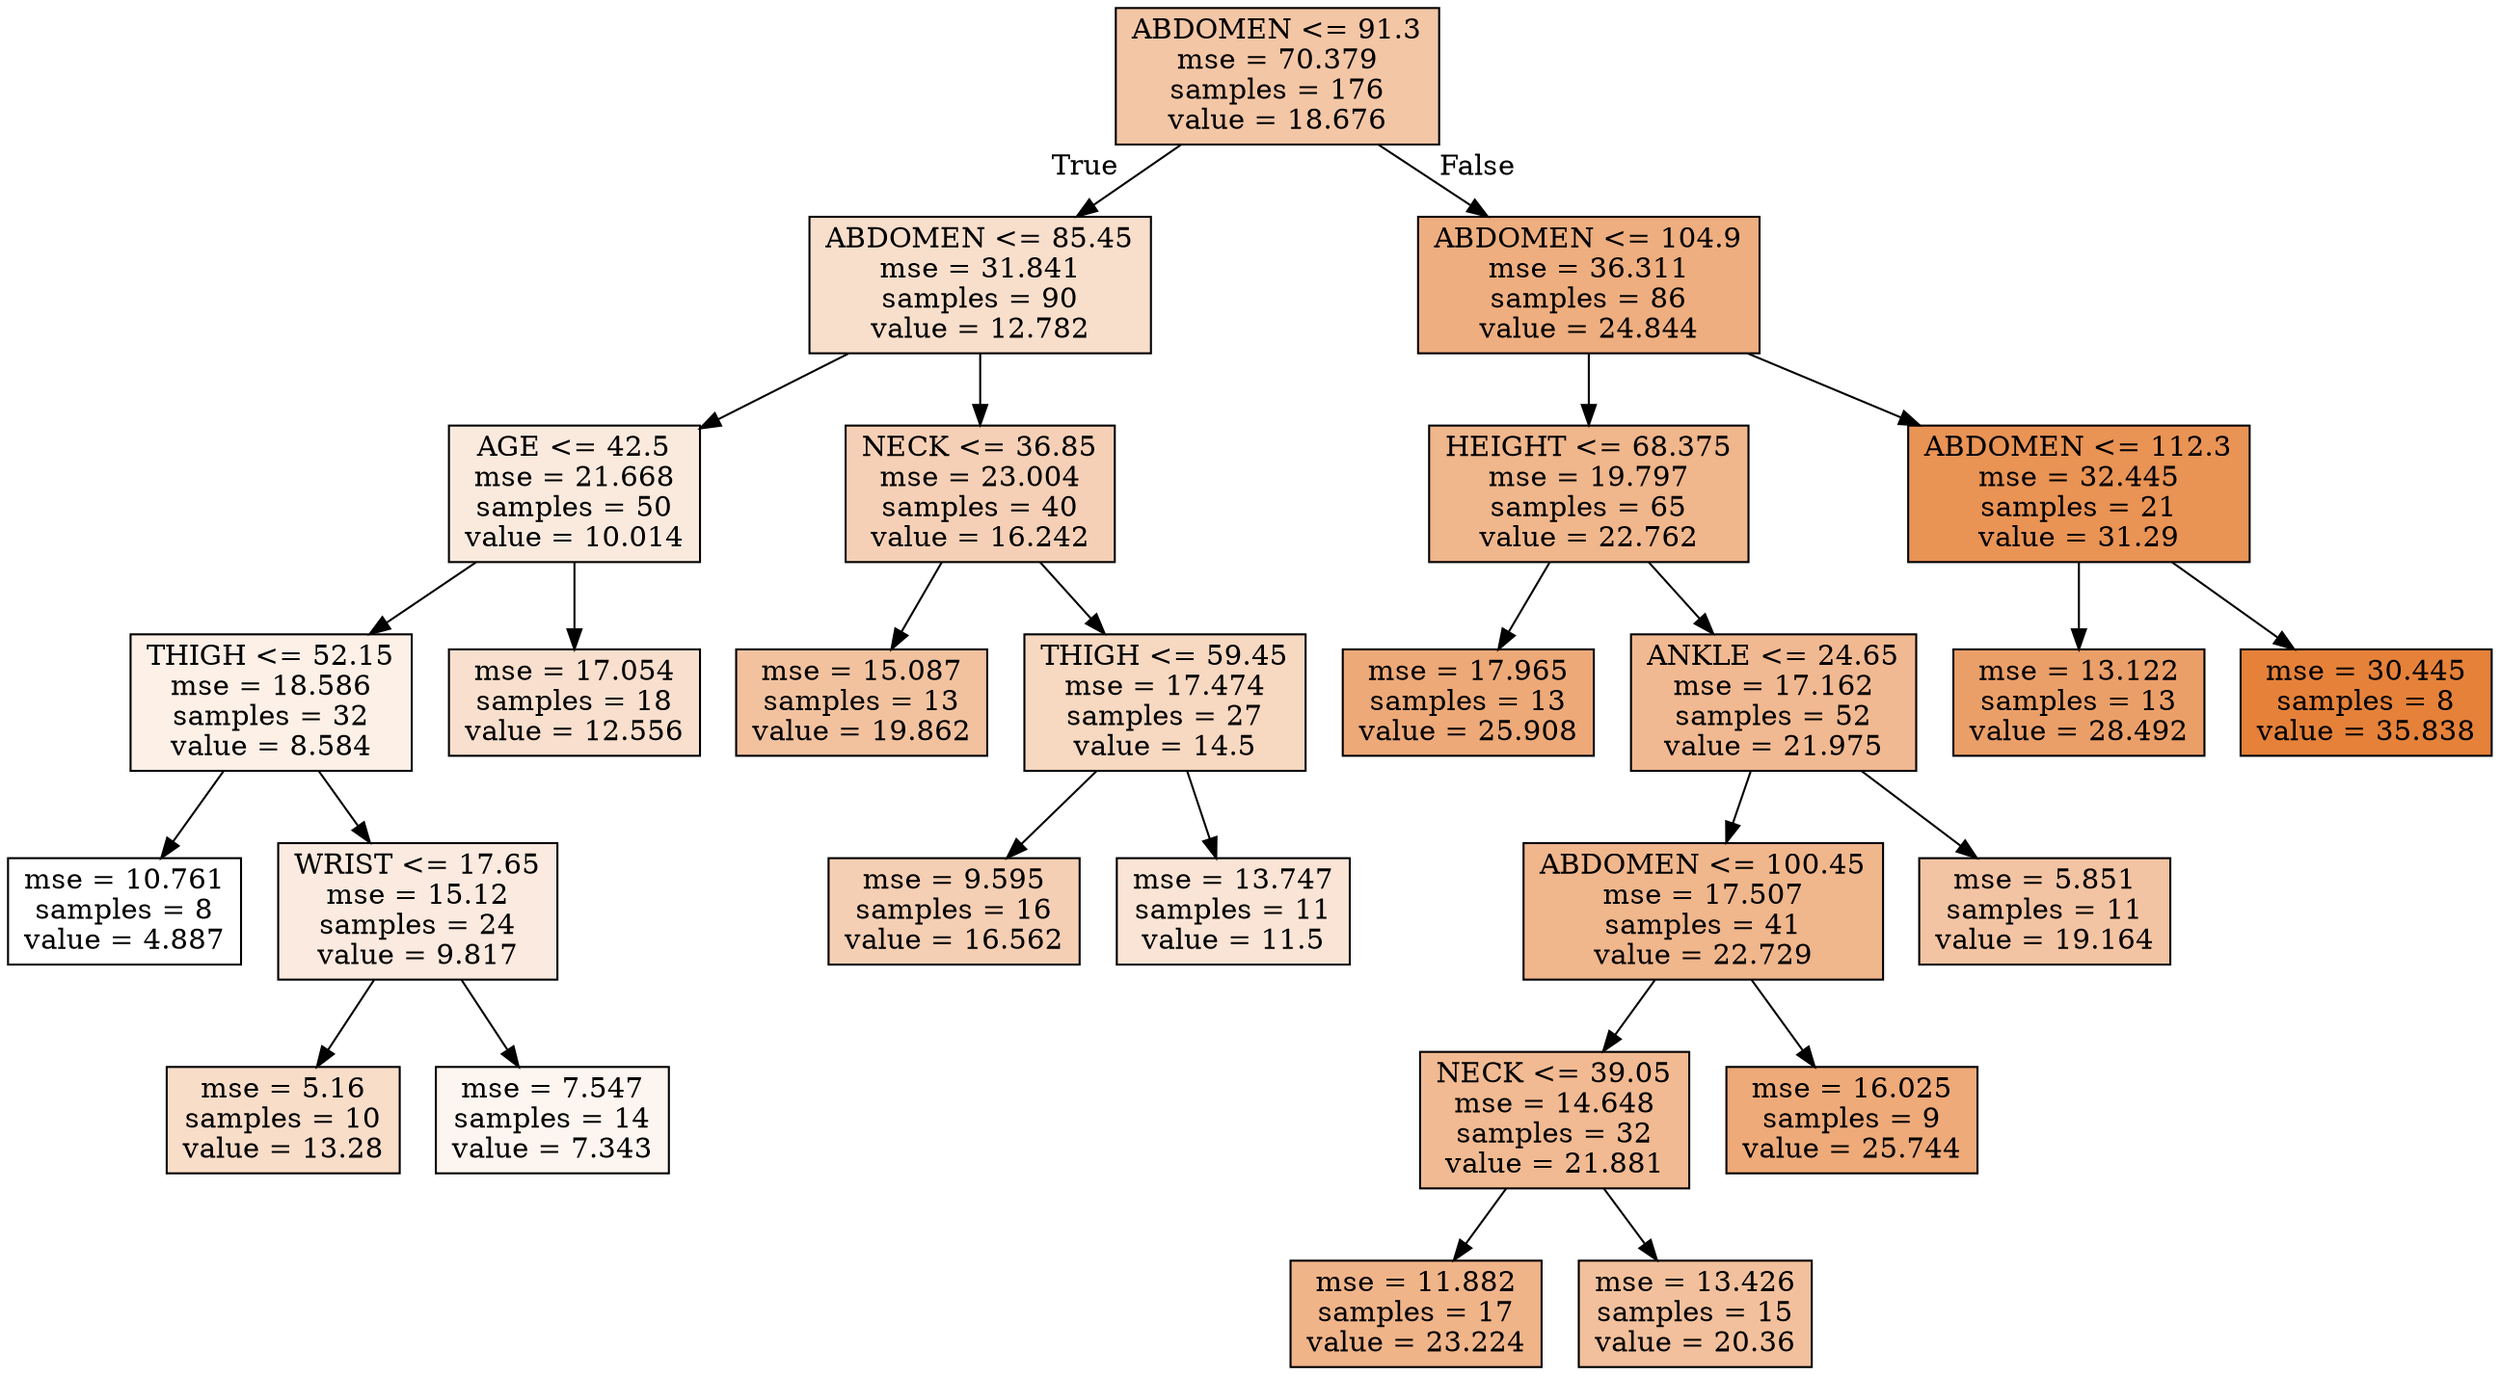 digraph Tree {
node [shape=box, style="filled", color="black"] ;
0 [label="ABDOMEN <= 91.3\nmse = 70.379\nsamples = 176\nvalue = 18.676", fillcolor="#e5813972"] ;
1 [label="ABDOMEN <= 85.45\nmse = 31.841\nsamples = 90\nvalue = 12.782", fillcolor="#e5813941"] ;
0 -> 1 [labeldistance=2.5, labelangle=45, headlabel="True"] ;
2 [label="AGE <= 42.5\nmse = 21.668\nsamples = 50\nvalue = 10.014", fillcolor="#e581392a"] ;
1 -> 2 ;
3 [label="THIGH <= 52.15\nmse = 18.586\nsamples = 32\nvalue = 8.584", fillcolor="#e581391e"] ;
2 -> 3 ;
4 [label="mse = 10.761\nsamples = 8\nvalue = 4.887", fillcolor="#e5813900"] ;
3 -> 4 ;
5 [label="WRIST <= 17.65\nmse = 15.12\nsamples = 24\nvalue = 9.817", fillcolor="#e5813929"] ;
3 -> 5 ;
6 [label="mse = 5.16\nsamples = 10\nvalue = 13.28", fillcolor="#e5813945"] ;
5 -> 6 ;
7 [label="mse = 7.547\nsamples = 14\nvalue = 7.343", fillcolor="#e5813914"] ;
5 -> 7 ;
8 [label="mse = 17.054\nsamples = 18\nvalue = 12.556", fillcolor="#e581393f"] ;
2 -> 8 ;
9 [label="NECK <= 36.85\nmse = 23.004\nsamples = 40\nvalue = 16.242", fillcolor="#e581395e"] ;
1 -> 9 ;
10 [label="mse = 15.087\nsamples = 13\nvalue = 19.862", fillcolor="#e581397b"] ;
9 -> 10 ;
11 [label="THIGH <= 59.45\nmse = 17.474\nsamples = 27\nvalue = 14.5", fillcolor="#e581394f"] ;
9 -> 11 ;
12 [label="mse = 9.595\nsamples = 16\nvalue = 16.562", fillcolor="#e5813960"] ;
11 -> 12 ;
13 [label="mse = 13.747\nsamples = 11\nvalue = 11.5", fillcolor="#e5813936"] ;
11 -> 13 ;
14 [label="ABDOMEN <= 104.9\nmse = 36.311\nsamples = 86\nvalue = 24.844", fillcolor="#e58139a4"] ;
0 -> 14 [labeldistance=2.5, labelangle=-45, headlabel="False"] ;
15 [label="HEIGHT <= 68.375\nmse = 19.797\nsamples = 65\nvalue = 22.762", fillcolor="#e5813993"] ;
14 -> 15 ;
16 [label="mse = 17.965\nsamples = 13\nvalue = 25.908", fillcolor="#e58139ad"] ;
15 -> 16 ;
17 [label="ANKLE <= 24.65\nmse = 17.162\nsamples = 52\nvalue = 21.975", fillcolor="#e581398d"] ;
15 -> 17 ;
18 [label="ABDOMEN <= 100.45\nmse = 17.507\nsamples = 41\nvalue = 22.729", fillcolor="#e5813993"] ;
17 -> 18 ;
19 [label="NECK <= 39.05\nmse = 14.648\nsamples = 32\nvalue = 21.881", fillcolor="#e581398c"] ;
18 -> 19 ;
20 [label="mse = 11.882\nsamples = 17\nvalue = 23.224", fillcolor="#e5813997"] ;
19 -> 20 ;
21 [label="mse = 13.426\nsamples = 15\nvalue = 20.36", fillcolor="#e581397f"] ;
19 -> 21 ;
22 [label="mse = 16.025\nsamples = 9\nvalue = 25.744", fillcolor="#e58139ac"] ;
18 -> 22 ;
23 [label="mse = 5.851\nsamples = 11\nvalue = 19.164", fillcolor="#e5813976"] ;
17 -> 23 ;
24 [label="ABDOMEN <= 112.3\nmse = 32.445\nsamples = 21\nvalue = 31.29", fillcolor="#e58139da"] ;
14 -> 24 ;
25 [label="mse = 13.122\nsamples = 13\nvalue = 28.492", fillcolor="#e58139c2"] ;
24 -> 25 ;
26 [label="mse = 30.445\nsamples = 8\nvalue = 35.838", fillcolor="#e58139ff"] ;
24 -> 26 ;
}